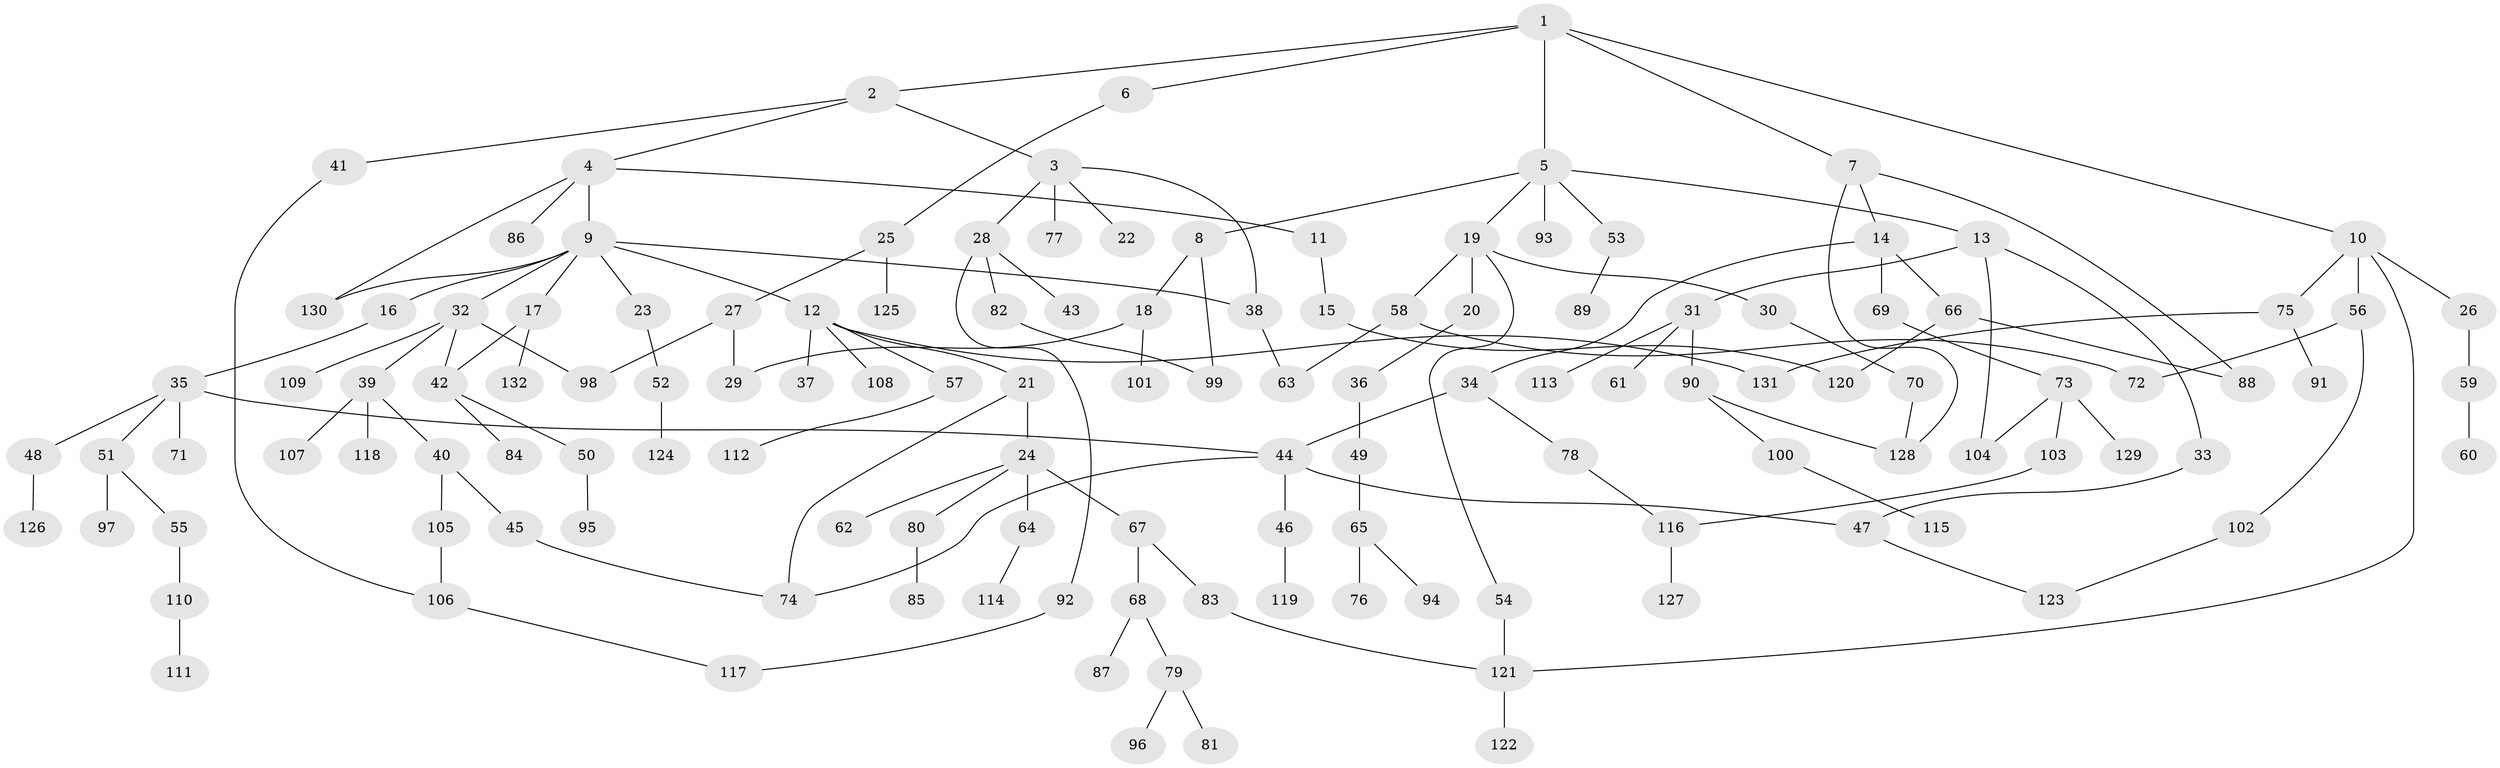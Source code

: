 // Generated by graph-tools (version 1.1) at 2025/33/03/09/25 02:33:59]
// undirected, 132 vertices, 155 edges
graph export_dot {
graph [start="1"]
  node [color=gray90,style=filled];
  1;
  2;
  3;
  4;
  5;
  6;
  7;
  8;
  9;
  10;
  11;
  12;
  13;
  14;
  15;
  16;
  17;
  18;
  19;
  20;
  21;
  22;
  23;
  24;
  25;
  26;
  27;
  28;
  29;
  30;
  31;
  32;
  33;
  34;
  35;
  36;
  37;
  38;
  39;
  40;
  41;
  42;
  43;
  44;
  45;
  46;
  47;
  48;
  49;
  50;
  51;
  52;
  53;
  54;
  55;
  56;
  57;
  58;
  59;
  60;
  61;
  62;
  63;
  64;
  65;
  66;
  67;
  68;
  69;
  70;
  71;
  72;
  73;
  74;
  75;
  76;
  77;
  78;
  79;
  80;
  81;
  82;
  83;
  84;
  85;
  86;
  87;
  88;
  89;
  90;
  91;
  92;
  93;
  94;
  95;
  96;
  97;
  98;
  99;
  100;
  101;
  102;
  103;
  104;
  105;
  106;
  107;
  108;
  109;
  110;
  111;
  112;
  113;
  114;
  115;
  116;
  117;
  118;
  119;
  120;
  121;
  122;
  123;
  124;
  125;
  126;
  127;
  128;
  129;
  130;
  131;
  132;
  1 -- 2;
  1 -- 5;
  1 -- 6;
  1 -- 7;
  1 -- 10;
  2 -- 3;
  2 -- 4;
  2 -- 41;
  3 -- 22;
  3 -- 28;
  3 -- 38;
  3 -- 77;
  4 -- 9;
  4 -- 11;
  4 -- 86;
  4 -- 130;
  5 -- 8;
  5 -- 13;
  5 -- 19;
  5 -- 53;
  5 -- 93;
  6 -- 25;
  7 -- 14;
  7 -- 88;
  7 -- 128;
  8 -- 18;
  8 -- 99;
  9 -- 12;
  9 -- 16;
  9 -- 17;
  9 -- 23;
  9 -- 32;
  9 -- 130;
  9 -- 38;
  10 -- 26;
  10 -- 56;
  10 -- 75;
  10 -- 121;
  11 -- 15;
  12 -- 21;
  12 -- 37;
  12 -- 57;
  12 -- 108;
  12 -- 131;
  13 -- 31;
  13 -- 33;
  13 -- 104;
  14 -- 34;
  14 -- 66;
  14 -- 69;
  15 -- 120;
  16 -- 35;
  17 -- 132;
  17 -- 42;
  18 -- 101;
  18 -- 29;
  19 -- 20;
  19 -- 30;
  19 -- 54;
  19 -- 58;
  20 -- 36;
  21 -- 24;
  21 -- 74;
  23 -- 52;
  24 -- 62;
  24 -- 64;
  24 -- 67;
  24 -- 80;
  25 -- 27;
  25 -- 125;
  26 -- 59;
  27 -- 29;
  27 -- 98;
  28 -- 43;
  28 -- 82;
  28 -- 92;
  30 -- 70;
  31 -- 61;
  31 -- 90;
  31 -- 113;
  32 -- 39;
  32 -- 42;
  32 -- 98;
  32 -- 109;
  33 -- 47;
  34 -- 44;
  34 -- 78;
  35 -- 48;
  35 -- 51;
  35 -- 71;
  35 -- 44;
  36 -- 49;
  38 -- 63;
  39 -- 40;
  39 -- 107;
  39 -- 118;
  40 -- 45;
  40 -- 105;
  41 -- 106;
  42 -- 50;
  42 -- 84;
  44 -- 46;
  44 -- 74;
  44 -- 47;
  45 -- 74;
  46 -- 119;
  47 -- 123;
  48 -- 126;
  49 -- 65;
  50 -- 95;
  51 -- 55;
  51 -- 97;
  52 -- 124;
  53 -- 89;
  54 -- 121;
  55 -- 110;
  56 -- 72;
  56 -- 102;
  57 -- 112;
  58 -- 72;
  58 -- 63;
  59 -- 60;
  64 -- 114;
  65 -- 76;
  65 -- 94;
  66 -- 88;
  66 -- 120;
  67 -- 68;
  67 -- 83;
  68 -- 79;
  68 -- 87;
  69 -- 73;
  70 -- 128;
  73 -- 103;
  73 -- 129;
  73 -- 104;
  75 -- 91;
  75 -- 131;
  78 -- 116;
  79 -- 81;
  79 -- 96;
  80 -- 85;
  82 -- 99;
  83 -- 121;
  90 -- 100;
  90 -- 128;
  92 -- 117;
  100 -- 115;
  102 -- 123;
  103 -- 116;
  105 -- 106;
  106 -- 117;
  110 -- 111;
  116 -- 127;
  121 -- 122;
}
